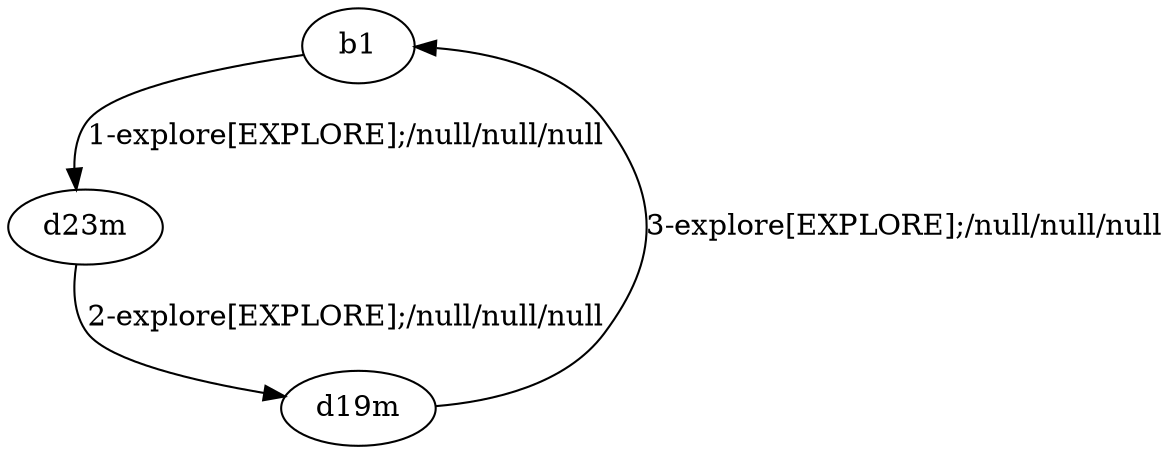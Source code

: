 # Total number of goals covered by this test: 1
# d19m --> b1

digraph g {
"b1" -> "d23m" [label = "1-explore[EXPLORE];/null/null/null"];
"d23m" -> "d19m" [label = "2-explore[EXPLORE];/null/null/null"];
"d19m" -> "b1" [label = "3-explore[EXPLORE];/null/null/null"];
}